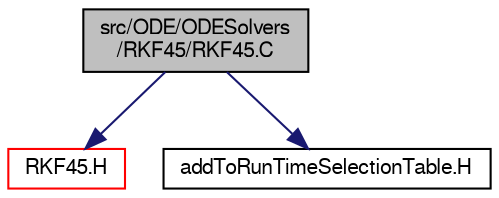 digraph "src/ODE/ODESolvers/RKF45/RKF45.C"
{
  bgcolor="transparent";
  edge [fontname="FreeSans",fontsize="10",labelfontname="FreeSans",labelfontsize="10"];
  node [fontname="FreeSans",fontsize="10",shape=record];
  Node0 [label="src/ODE/ODESolvers\l/RKF45/RKF45.C",height=0.2,width=0.4,color="black", fillcolor="grey75", style="filled", fontcolor="black"];
  Node0 -> Node1 [color="midnightblue",fontsize="10",style="solid",fontname="FreeSans"];
  Node1 [label="RKF45.H",height=0.2,width=0.4,color="red",URL="$a08309.html"];
  Node0 -> Node96 [color="midnightblue",fontsize="10",style="solid",fontname="FreeSans"];
  Node96 [label="addToRunTimeSelectionTable.H",height=0.2,width=0.4,color="black",URL="$a09263.html",tooltip="Macros for easy insertion into run-time selection tables. "];
}
